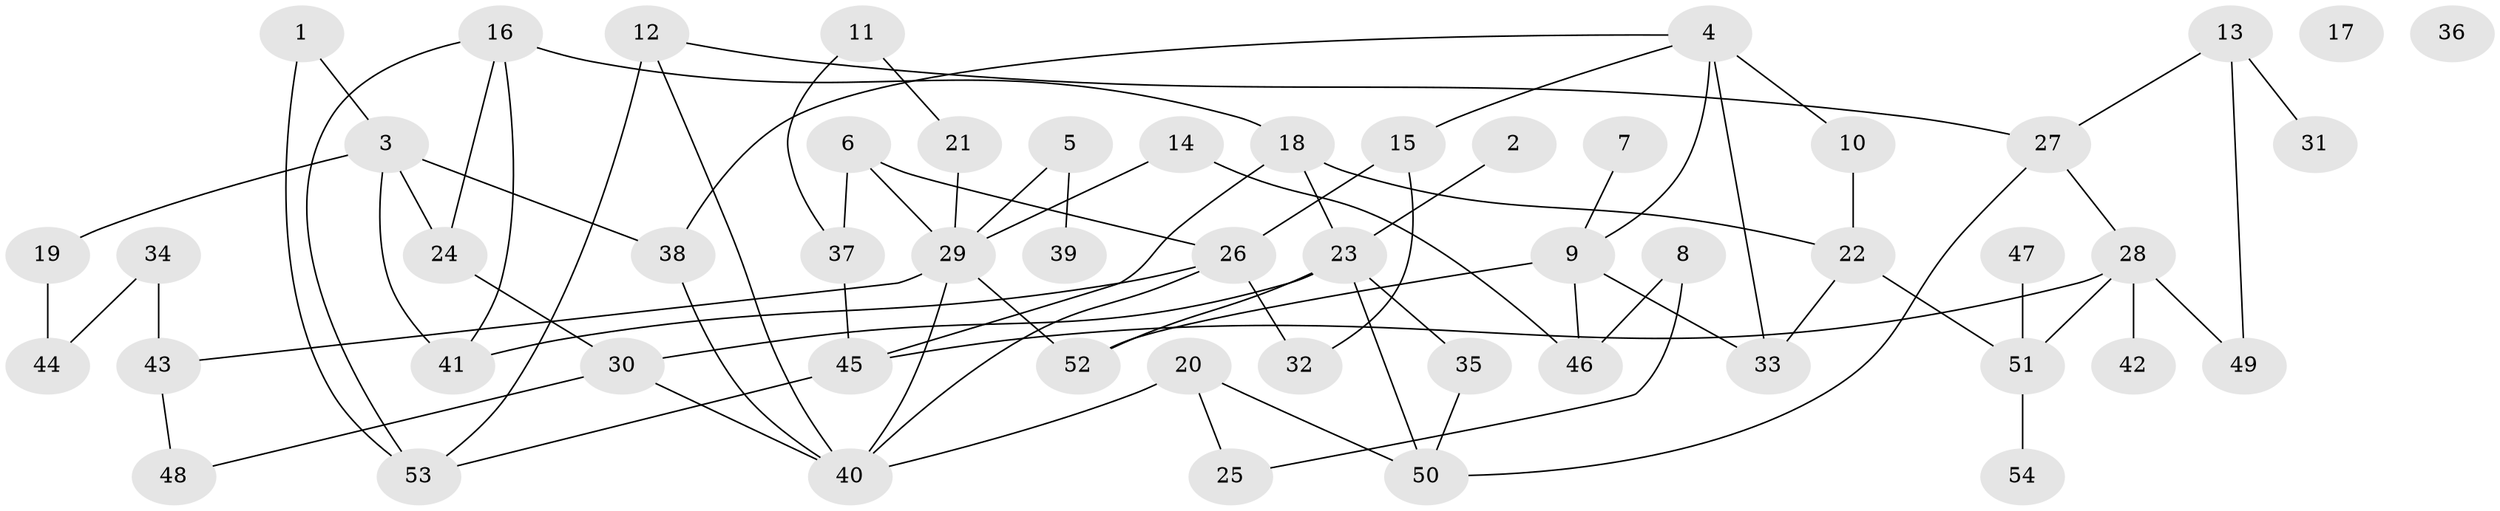 // coarse degree distribution, {1: 0.24, 8: 0.04, 3: 0.24, 5: 0.12, 4: 0.12, 2: 0.12, 6: 0.08, 7: 0.04}
// Generated by graph-tools (version 1.1) at 2025/47/03/04/25 22:47:57]
// undirected, 54 vertices, 78 edges
graph export_dot {
  node [color=gray90,style=filled];
  1;
  2;
  3;
  4;
  5;
  6;
  7;
  8;
  9;
  10;
  11;
  12;
  13;
  14;
  15;
  16;
  17;
  18;
  19;
  20;
  21;
  22;
  23;
  24;
  25;
  26;
  27;
  28;
  29;
  30;
  31;
  32;
  33;
  34;
  35;
  36;
  37;
  38;
  39;
  40;
  41;
  42;
  43;
  44;
  45;
  46;
  47;
  48;
  49;
  50;
  51;
  52;
  53;
  54;
  1 -- 3;
  1 -- 53;
  2 -- 23;
  3 -- 19;
  3 -- 24;
  3 -- 38;
  3 -- 41;
  4 -- 9;
  4 -- 10;
  4 -- 15;
  4 -- 33;
  4 -- 38;
  5 -- 29;
  5 -- 39;
  6 -- 26;
  6 -- 29;
  6 -- 37;
  7 -- 9;
  8 -- 25;
  8 -- 46;
  9 -- 33;
  9 -- 46;
  9 -- 52;
  10 -- 22;
  11 -- 21;
  11 -- 37;
  12 -- 27;
  12 -- 40;
  12 -- 53;
  13 -- 27;
  13 -- 31;
  13 -- 49;
  14 -- 29;
  14 -- 46;
  15 -- 26;
  15 -- 32;
  16 -- 18;
  16 -- 24;
  16 -- 41;
  16 -- 53;
  18 -- 22;
  18 -- 23;
  18 -- 45;
  19 -- 44;
  20 -- 25;
  20 -- 40;
  20 -- 50;
  21 -- 29;
  22 -- 33;
  22 -- 51;
  23 -- 30;
  23 -- 35;
  23 -- 50;
  23 -- 52;
  24 -- 30;
  26 -- 32;
  26 -- 40;
  26 -- 41;
  27 -- 28;
  27 -- 50;
  28 -- 42;
  28 -- 45;
  28 -- 49;
  28 -- 51;
  29 -- 40;
  29 -- 43;
  29 -- 52;
  30 -- 40;
  30 -- 48;
  34 -- 43;
  34 -- 44;
  35 -- 50;
  37 -- 45;
  38 -- 40;
  43 -- 48;
  45 -- 53;
  47 -- 51;
  51 -- 54;
}
